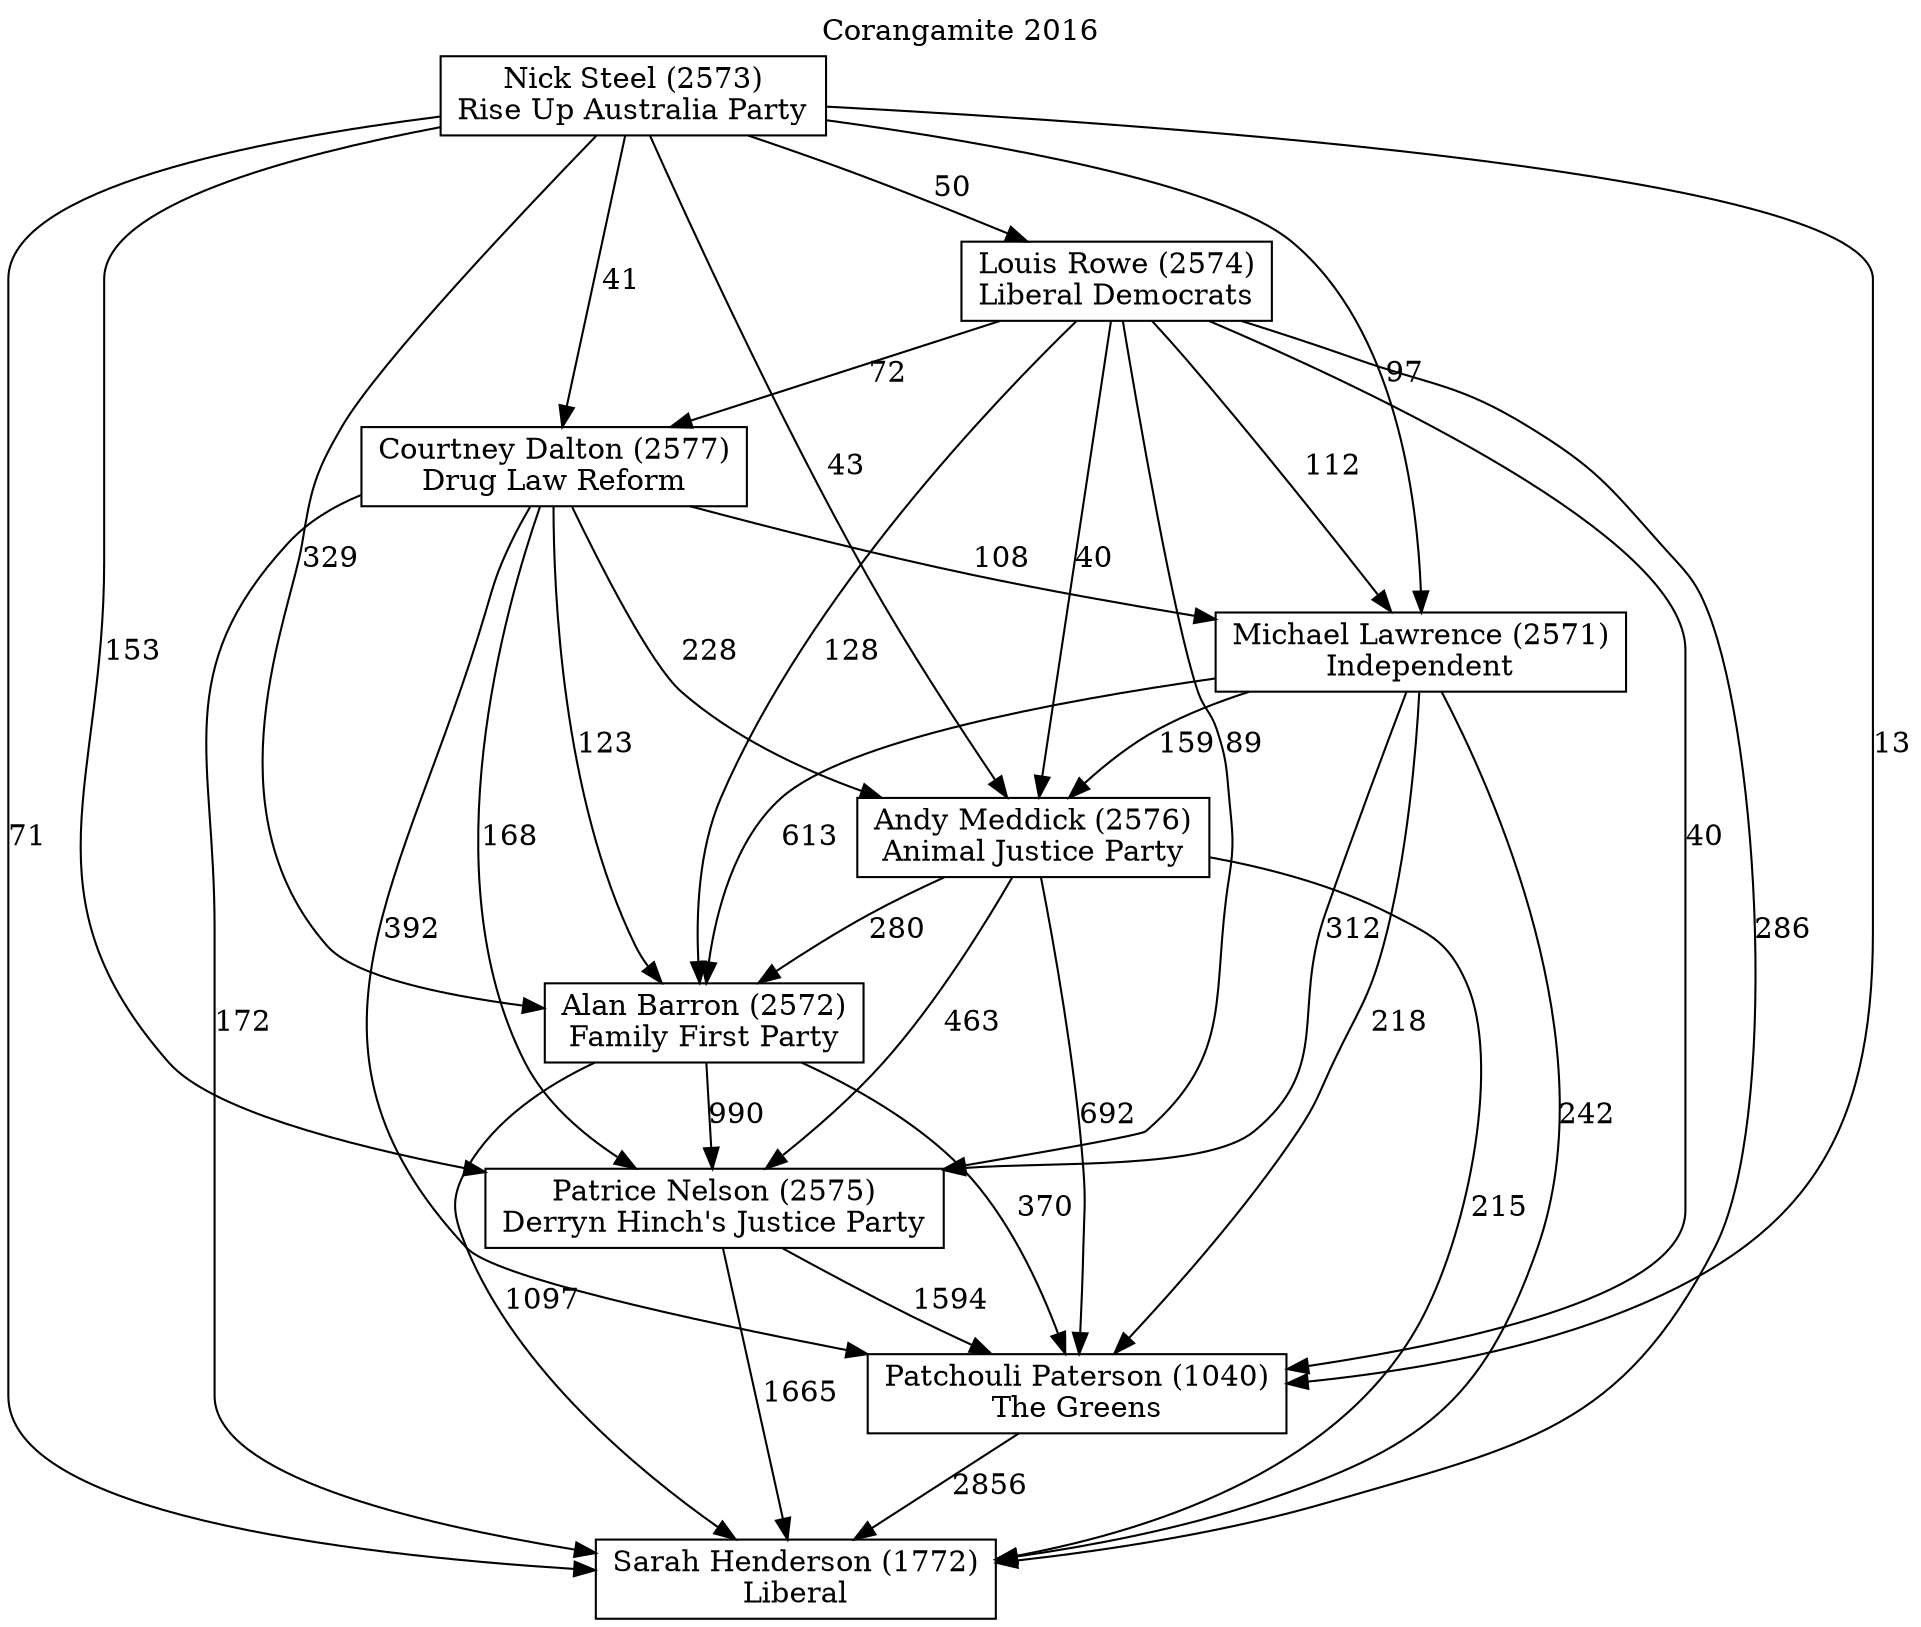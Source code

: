 // House preference flow
digraph "Sarah Henderson (1772)_Corangamite_2016" {
	graph [label="Corangamite 2016" labelloc=t mclimit=10]
	node [shape=box]
	"Patrice Nelson (2575)" [label="Patrice Nelson (2575)
Derryn Hinch's Justice Party"]
	"Sarah Henderson (1772)" [label="Sarah Henderson (1772)
Liberal"]
	"Michael Lawrence (2571)" [label="Michael Lawrence (2571)
Independent"]
	"Andy Meddick (2576)" [label="Andy Meddick (2576)
Animal Justice Party"]
	"Alan Barron (2572)" [label="Alan Barron (2572)
Family First Party"]
	"Nick Steel (2573)" [label="Nick Steel (2573)
Rise Up Australia Party"]
	"Patchouli Paterson (1040)" [label="Patchouli Paterson (1040)
The Greens"]
	"Louis Rowe (2574)" [label="Louis Rowe (2574)
Liberal Democrats"]
	"Courtney Dalton (2577)" [label="Courtney Dalton (2577)
Drug Law Reform"]
	"Nick Steel (2573)" -> "Courtney Dalton (2577)" [label=41]
	"Courtney Dalton (2577)" -> "Alan Barron (2572)" [label=123]
	"Patrice Nelson (2575)" -> "Sarah Henderson (1772)" [label=1665]
	"Michael Lawrence (2571)" -> "Andy Meddick (2576)" [label=159]
	"Patrice Nelson (2575)" -> "Patchouli Paterson (1040)" [label=1594]
	"Michael Lawrence (2571)" -> "Sarah Henderson (1772)" [label=242]
	"Andy Meddick (2576)" -> "Alan Barron (2572)" [label=280]
	"Andy Meddick (2576)" -> "Patrice Nelson (2575)" [label=463]
	"Alan Barron (2572)" -> "Patrice Nelson (2575)" [label=990]
	"Courtney Dalton (2577)" -> "Michael Lawrence (2571)" [label=108]
	"Louis Rowe (2574)" -> "Patrice Nelson (2575)" [label=89]
	"Michael Lawrence (2571)" -> "Alan Barron (2572)" [label=613]
	"Nick Steel (2573)" -> "Andy Meddick (2576)" [label=43]
	"Louis Rowe (2574)" -> "Alan Barron (2572)" [label=128]
	"Nick Steel (2573)" -> "Michael Lawrence (2571)" [label=97]
	"Louis Rowe (2574)" -> "Michael Lawrence (2571)" [label=112]
	"Courtney Dalton (2577)" -> "Patchouli Paterson (1040)" [label=392]
	"Nick Steel (2573)" -> "Sarah Henderson (1772)" [label=71]
	"Louis Rowe (2574)" -> "Sarah Henderson (1772)" [label=286]
	"Nick Steel (2573)" -> "Louis Rowe (2574)" [label=50]
	"Louis Rowe (2574)" -> "Andy Meddick (2576)" [label=40]
	"Andy Meddick (2576)" -> "Sarah Henderson (1772)" [label=215]
	"Nick Steel (2573)" -> "Alan Barron (2572)" [label=329]
	"Alan Barron (2572)" -> "Patchouli Paterson (1040)" [label=370]
	"Louis Rowe (2574)" -> "Patchouli Paterson (1040)" [label=40]
	"Nick Steel (2573)" -> "Patrice Nelson (2575)" [label=153]
	"Courtney Dalton (2577)" -> "Patrice Nelson (2575)" [label=168]
	"Courtney Dalton (2577)" -> "Sarah Henderson (1772)" [label=172]
	"Alan Barron (2572)" -> "Sarah Henderson (1772)" [label=1097]
	"Andy Meddick (2576)" -> "Patchouli Paterson (1040)" [label=692]
	"Courtney Dalton (2577)" -> "Andy Meddick (2576)" [label=228]
	"Nick Steel (2573)" -> "Patchouli Paterson (1040)" [label=13]
	"Patchouli Paterson (1040)" -> "Sarah Henderson (1772)" [label=2856]
	"Michael Lawrence (2571)" -> "Patchouli Paterson (1040)" [label=218]
	"Louis Rowe (2574)" -> "Courtney Dalton (2577)" [label=72]
	"Michael Lawrence (2571)" -> "Patrice Nelson (2575)" [label=312]
}

